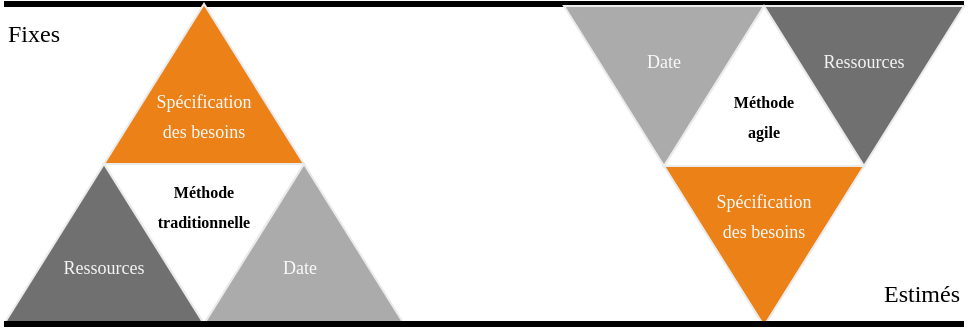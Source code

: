 <mxfile version="20.3.0" type="device"><diagram id="-DtIRU6b9N3KL1WJ879p" name="Page-1"><mxGraphModel dx="813" dy="517" grid="1" gridSize="10" guides="1" tooltips="1" connect="1" arrows="1" fold="1" page="1" pageScale="1" pageWidth="827" pageHeight="1169" math="0" shadow="0"><root><mxCell id="0"/><mxCell id="1" parent="0"/><mxCell id="A3WR8aA3gP33BwuRZqla-1" value="" style="endArrow=none;html=1;rounded=0;strokeWidth=3;entryX=-0.012;entryY=0;entryDx=0;entryDy=0;entryPerimeter=0;" edge="1" parent="1" target="A3WR8aA3gP33BwuRZqla-12"><mxGeometry width="50" height="50" relative="1" as="geometry"><mxPoint x="150" y="320" as="sourcePoint"/><mxPoint x="660" y="320" as="targetPoint"/></mxGeometry></mxCell><mxCell id="A3WR8aA3gP33BwuRZqla-2" value="" style="triangle;whiteSpace=wrap;html=1;rotation=-90;strokeColor=#EBEBEB;fillColor=#EB8117;" vertex="1" parent="1"><mxGeometry x="210" y="310" width="80" height="100" as="geometry"/></mxCell><mxCell id="A3WR8aA3gP33BwuRZqla-3" value="" style="triangle;whiteSpace=wrap;html=1;rotation=90;strokeColor=#EBEBEB;" vertex="1" parent="1"><mxGeometry x="210" y="390" width="80" height="100" as="geometry"/></mxCell><mxCell id="A3WR8aA3gP33BwuRZqla-4" value="" style="triangle;whiteSpace=wrap;html=1;rotation=-90;strokeColor=#EBEBEB;fillColor=#ABABAB;" vertex="1" parent="1"><mxGeometry x="260" y="390" width="80" height="100" as="geometry"/></mxCell><mxCell id="A3WR8aA3gP33BwuRZqla-5" value="" style="triangle;whiteSpace=wrap;html=1;rotation=-90;fillColor=#707070;strokeColor=#EBEBEB;" vertex="1" parent="1"><mxGeometry x="160" y="390" width="80" height="100" as="geometry"/></mxCell><mxCell id="A3WR8aA3gP33BwuRZqla-7" value="" style="triangle;whiteSpace=wrap;html=1;rotation=90;direction=west;strokeColor=#EBEBEB;" vertex="1" parent="1"><mxGeometry x="490" y="311" width="80" height="100" as="geometry"/></mxCell><mxCell id="A3WR8aA3gP33BwuRZqla-10" value="" style="triangle;whiteSpace=wrap;html=1;rotation=90;strokeColor=#EBEBEB;fillColor=#EB8117;" vertex="1" parent="1"><mxGeometry x="490" y="391" width="80" height="100" as="geometry"/></mxCell><mxCell id="A3WR8aA3gP33BwuRZqla-11" value="" style="triangle;whiteSpace=wrap;html=1;rotation=90;strokeColor=#EBEBEB;fillColor=#ABABAB;" vertex="1" parent="1"><mxGeometry x="440" y="311" width="80" height="100" as="geometry"/></mxCell><mxCell id="A3WR8aA3gP33BwuRZqla-12" value="" style="triangle;whiteSpace=wrap;html=1;rotation=90;fillColor=#707070;strokeColor=#EBEBEB;" vertex="1" parent="1"><mxGeometry x="540" y="311" width="80" height="100" as="geometry"/></mxCell><mxCell id="A3WR8aA3gP33BwuRZqla-13" value="" style="endArrow=none;html=1;rounded=0;strokeWidth=3;entryX=-0.012;entryY=0;entryDx=0;entryDy=0;entryPerimeter=0;" edge="1" parent="1"><mxGeometry width="50" height="50" relative="1" as="geometry"><mxPoint x="150" y="480" as="sourcePoint"/><mxPoint x="630" y="480.04" as="targetPoint"/></mxGeometry></mxCell><mxCell id="A3WR8aA3gP33BwuRZqla-14" value="&lt;font face=&quot;Ubuntu&quot;&gt;Estimés&lt;/font&gt;" style="text;html=1;strokeColor=none;fillColor=none;align=right;verticalAlign=middle;whiteSpace=wrap;rounded=0;" vertex="1" parent="1"><mxGeometry x="570" y="450" width="60" height="30" as="geometry"/></mxCell><mxCell id="A3WR8aA3gP33BwuRZqla-15" value="&lt;font face=&quot;Ubuntu&quot;&gt;Fixes&lt;/font&gt;" style="text;html=1;strokeColor=none;fillColor=none;align=left;verticalAlign=middle;whiteSpace=wrap;rounded=0;" vertex="1" parent="1"><mxGeometry x="150" y="320" width="60" height="30" as="geometry"/></mxCell><mxCell id="A3WR8aA3gP33BwuRZqla-16" value="&lt;font face=&quot;Ubuntu&quot; style=&quot;font-size: 9px;&quot;&gt;Date&lt;/font&gt;" style="text;html=1;strokeColor=none;fillColor=none;align=center;verticalAlign=middle;whiteSpace=wrap;rounded=0;fontColor=#FAFAFA;fontSize=9;" vertex="1" parent="1"><mxGeometry x="450" y="324" width="60" height="50" as="geometry"/></mxCell><mxCell id="A3WR8aA3gP33BwuRZqla-17" value="&lt;font face=&quot;Ubuntu&quot; style=&quot;font-size: 9px;&quot;&gt;Date&lt;/font&gt;" style="text;html=1;strokeColor=none;fillColor=none;align=center;verticalAlign=middle;whiteSpace=wrap;rounded=0;fontColor=#FAFAFA;fontSize=9;" vertex="1" parent="1"><mxGeometry x="268" y="427" width="60" height="50" as="geometry"/></mxCell><mxCell id="A3WR8aA3gP33BwuRZqla-18" value="&lt;font face=&quot;Ubuntu&quot; style=&quot;font-size: 9px;&quot;&gt;Ressources&lt;/font&gt;" style="text;html=1;strokeColor=none;fillColor=none;align=center;verticalAlign=middle;whiteSpace=wrap;rounded=0;fontColor=#F5F5F5;fontSize=9;" vertex="1" parent="1"><mxGeometry x="550" y="324" width="60" height="50" as="geometry"/></mxCell><mxCell id="A3WR8aA3gP33BwuRZqla-19" value="&lt;font face=&quot;Ubuntu&quot; style=&quot;font-size: 9px;&quot;&gt;Ressources&lt;/font&gt;" style="text;html=1;strokeColor=none;fillColor=none;align=center;verticalAlign=middle;whiteSpace=wrap;rounded=0;fontColor=#F5F5F5;fontSize=9;" vertex="1" parent="1"><mxGeometry x="170" y="427" width="60" height="50" as="geometry"/></mxCell><mxCell id="A3WR8aA3gP33BwuRZqla-20" value="&lt;span style=&quot;font-family: Ubuntu; font-size: 8px;&quot;&gt;Méthode&lt;/span&gt;&lt;br style=&quot;font-family: Ubuntu; font-size: 8px;&quot;&gt;&lt;span style=&quot;font-family: Ubuntu; font-size: 8px;&quot;&gt;agile&lt;/span&gt;&lt;font face=&quot;Ubuntu&quot; style=&quot;font-size: 10px;&quot;&gt;&lt;br&gt;&lt;/font&gt;" style="text;html=1;strokeColor=none;fillColor=none;align=center;verticalAlign=middle;whiteSpace=wrap;rounded=0;fontStyle=1" vertex="1" parent="1"><mxGeometry x="500" y="350" width="60" height="50" as="geometry"/></mxCell><mxCell id="A3WR8aA3gP33BwuRZqla-21" value="&lt;font face=&quot;Ubuntu&quot; style=&quot;font-size: 8px;&quot;&gt;Méthode&lt;br&gt;traditionnelle&lt;br&gt;&lt;/font&gt;" style="text;html=1;strokeColor=none;fillColor=none;align=center;verticalAlign=middle;whiteSpace=wrap;rounded=0;fontStyle=1" vertex="1" parent="1"><mxGeometry x="220" y="395" width="60" height="50" as="geometry"/></mxCell><mxCell id="A3WR8aA3gP33BwuRZqla-22" value="&lt;font face=&quot;Ubuntu&quot; style=&quot;font-size: 9px;&quot;&gt;Spécification&lt;br&gt;des besoins&lt;br&gt;&lt;/font&gt;" style="text;html=1;strokeColor=none;fillColor=none;align=center;verticalAlign=middle;whiteSpace=wrap;rounded=0;fontColor=#FAFAFA;" vertex="1" parent="1"><mxGeometry x="220" y="350" width="60" height="50" as="geometry"/></mxCell><mxCell id="A3WR8aA3gP33BwuRZqla-23" value="&lt;font face=&quot;Ubuntu&quot; style=&quot;font-size: 9px;&quot;&gt;Spécification&lt;br&gt;des besoins&lt;br&gt;&lt;/font&gt;" style="text;html=1;strokeColor=none;fillColor=none;align=center;verticalAlign=middle;whiteSpace=wrap;rounded=0;fontColor=#FAFAFA;" vertex="1" parent="1"><mxGeometry x="500" y="400" width="60" height="50" as="geometry"/></mxCell></root></mxGraphModel></diagram></mxfile>